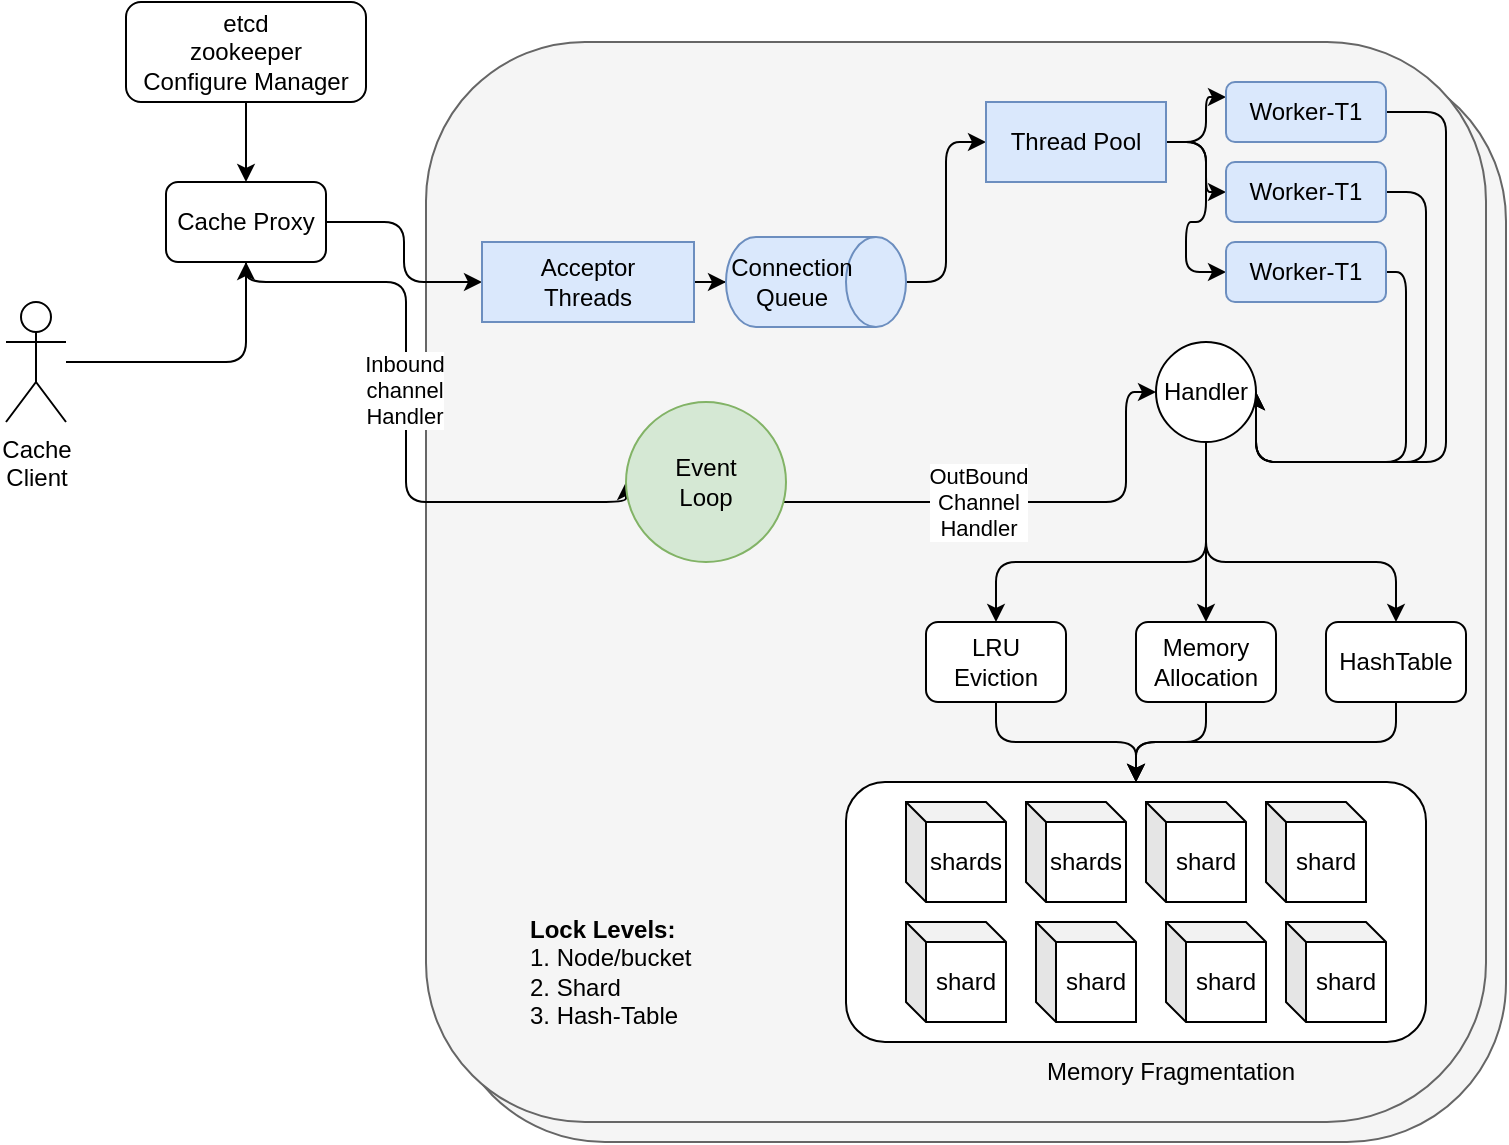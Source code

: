 <mxfile version="17.2.4" type="device"><diagram id="_FFwBRwvZ9LRFevQBZUo" name="Page-1"><mxGraphModel dx="946" dy="619" grid="1" gridSize="10" guides="1" tooltips="1" connect="1" arrows="1" fold="1" page="1" pageScale="1" pageWidth="827" pageHeight="1169" math="0" shadow="0"><root><mxCell id="0"/><mxCell id="1" parent="0"/><mxCell id="JjwRbn1naE9I7cZvmUKo-53" value="" style="rounded=1;whiteSpace=wrap;html=1;fillColor=#f5f5f5;fontColor=#333333;strokeColor=#666666;" vertex="1" parent="1"><mxGeometry x="290" y="70" width="530" height="540" as="geometry"/></mxCell><mxCell id="JjwRbn1naE9I7cZvmUKo-52" value="" style="rounded=1;whiteSpace=wrap;html=1;fillColor=#f5f5f5;fontColor=#333333;strokeColor=#666666;" vertex="1" parent="1"><mxGeometry x="280" y="60" width="530" height="540" as="geometry"/></mxCell><mxCell id="JjwRbn1naE9I7cZvmUKo-39" value="" style="rounded=1;whiteSpace=wrap;html=1;" vertex="1" parent="1"><mxGeometry x="490" y="430" width="290" height="130" as="geometry"/></mxCell><mxCell id="JjwRbn1naE9I7cZvmUKo-6" style="edgeStyle=orthogonalEdgeStyle;rounded=1;orthogonalLoop=1;jettySize=auto;html=1;" edge="1" parent="1" source="JjwRbn1naE9I7cZvmUKo-1" target="JjwRbn1naE9I7cZvmUKo-2"><mxGeometry relative="1" as="geometry"/></mxCell><mxCell id="JjwRbn1naE9I7cZvmUKo-1" value="Cache&lt;br&gt;Client" style="shape=umlActor;verticalLabelPosition=bottom;verticalAlign=top;html=1;outlineConnect=0;" vertex="1" parent="1"><mxGeometry x="70" y="190" width="30" height="60" as="geometry"/></mxCell><mxCell id="JjwRbn1naE9I7cZvmUKo-11" style="edgeStyle=orthogonalEdgeStyle;rounded=1;orthogonalLoop=1;jettySize=auto;html=1;entryX=0;entryY=0.5;entryDx=0;entryDy=0;" edge="1" parent="1" source="JjwRbn1naE9I7cZvmUKo-2" target="JjwRbn1naE9I7cZvmUKo-8"><mxGeometry relative="1" as="geometry"/></mxCell><mxCell id="JjwRbn1naE9I7cZvmUKo-15" style="edgeStyle=orthogonalEdgeStyle;rounded=1;orthogonalLoop=1;jettySize=auto;html=1;entryX=0;entryY=0.5;entryDx=0;entryDy=0;" edge="1" parent="1" source="JjwRbn1naE9I7cZvmUKo-2" target="JjwRbn1naE9I7cZvmUKo-14"><mxGeometry relative="1" as="geometry"><Array as="points"><mxPoint x="270" y="180"/><mxPoint x="270" y="290"/></Array></mxGeometry></mxCell><mxCell id="JjwRbn1naE9I7cZvmUKo-16" value="Inbound&lt;br&gt;channel&lt;br&gt;Handler" style="edgeLabel;html=1;align=center;verticalAlign=middle;resizable=0;points=[];" vertex="1" connectable="0" parent="JjwRbn1naE9I7cZvmUKo-15"><mxGeometry x="-0.1" y="-1" relative="1" as="geometry"><mxPoint as="offset"/></mxGeometry></mxCell><mxCell id="JjwRbn1naE9I7cZvmUKo-2" value="Cache Proxy" style="rounded=1;whiteSpace=wrap;html=1;" vertex="1" parent="1"><mxGeometry x="150" y="130" width="80" height="40" as="geometry"/></mxCell><mxCell id="JjwRbn1naE9I7cZvmUKo-7" style="edgeStyle=orthogonalEdgeStyle;rounded=1;orthogonalLoop=1;jettySize=auto;html=1;entryX=0.5;entryY=0;entryDx=0;entryDy=0;" edge="1" parent="1" source="JjwRbn1naE9I7cZvmUKo-3" target="JjwRbn1naE9I7cZvmUKo-2"><mxGeometry relative="1" as="geometry"/></mxCell><mxCell id="JjwRbn1naE9I7cZvmUKo-3" value="etcd&lt;br&gt;zookeeper&lt;br&gt;Configure Manager" style="rounded=1;whiteSpace=wrap;html=1;" vertex="1" parent="1"><mxGeometry x="130" y="40" width="120" height="50" as="geometry"/></mxCell><mxCell id="JjwRbn1naE9I7cZvmUKo-12" style="edgeStyle=orthogonalEdgeStyle;rounded=1;orthogonalLoop=1;jettySize=auto;html=1;" edge="1" parent="1" source="JjwRbn1naE9I7cZvmUKo-8" target="JjwRbn1naE9I7cZvmUKo-9"><mxGeometry relative="1" as="geometry"/></mxCell><mxCell id="JjwRbn1naE9I7cZvmUKo-8" value="Acceptor&lt;br&gt;Threads" style="rounded=0;whiteSpace=wrap;html=1;fillColor=#dae8fc;strokeColor=#6c8ebf;" vertex="1" parent="1"><mxGeometry x="308" y="160" width="106" height="40" as="geometry"/></mxCell><mxCell id="JjwRbn1naE9I7cZvmUKo-13" style="edgeStyle=orthogonalEdgeStyle;rounded=1;orthogonalLoop=1;jettySize=auto;html=1;entryX=0;entryY=0.5;entryDx=0;entryDy=0;" edge="1" parent="1" source="JjwRbn1naE9I7cZvmUKo-9" target="JjwRbn1naE9I7cZvmUKo-10"><mxGeometry relative="1" as="geometry"/></mxCell><mxCell id="JjwRbn1naE9I7cZvmUKo-9" value="Connection&lt;br&gt;Queue" style="shape=cylinder3;whiteSpace=wrap;html=1;boundedLbl=1;backgroundOutline=1;size=15;direction=south;fillColor=#dae8fc;strokeColor=#6c8ebf;" vertex="1" parent="1"><mxGeometry x="430" y="157.5" width="90" height="45" as="geometry"/></mxCell><mxCell id="JjwRbn1naE9I7cZvmUKo-23" style="edgeStyle=orthogonalEdgeStyle;rounded=1;orthogonalLoop=1;jettySize=auto;html=1;entryX=0;entryY=0.25;entryDx=0;entryDy=0;" edge="1" parent="1" source="JjwRbn1naE9I7cZvmUKo-10" target="JjwRbn1naE9I7cZvmUKo-20"><mxGeometry relative="1" as="geometry"/></mxCell><mxCell id="JjwRbn1naE9I7cZvmUKo-24" style="edgeStyle=orthogonalEdgeStyle;rounded=1;orthogonalLoop=1;jettySize=auto;html=1;entryX=0;entryY=0.5;entryDx=0;entryDy=0;" edge="1" parent="1" source="JjwRbn1naE9I7cZvmUKo-10" target="JjwRbn1naE9I7cZvmUKo-21"><mxGeometry relative="1" as="geometry"/></mxCell><mxCell id="JjwRbn1naE9I7cZvmUKo-25" style="edgeStyle=orthogonalEdgeStyle;rounded=1;orthogonalLoop=1;jettySize=auto;html=1;entryX=0;entryY=0.5;entryDx=0;entryDy=0;" edge="1" parent="1" source="JjwRbn1naE9I7cZvmUKo-10" target="JjwRbn1naE9I7cZvmUKo-22"><mxGeometry relative="1" as="geometry"/></mxCell><mxCell id="JjwRbn1naE9I7cZvmUKo-10" value="Thread Pool" style="rounded=0;whiteSpace=wrap;html=1;fillColor=#dae8fc;strokeColor=#6c8ebf;" vertex="1" parent="1"><mxGeometry x="560" y="90" width="90" height="40" as="geometry"/></mxCell><mxCell id="JjwRbn1naE9I7cZvmUKo-17" style="edgeStyle=orthogonalEdgeStyle;rounded=1;orthogonalLoop=1;jettySize=auto;html=1;entryX=0;entryY=0.5;entryDx=0;entryDy=0;" edge="1" parent="1" source="JjwRbn1naE9I7cZvmUKo-14" target="JjwRbn1naE9I7cZvmUKo-40"><mxGeometry relative="1" as="geometry"><mxPoint x="710" y="290" as="targetPoint"/><Array as="points"><mxPoint x="630" y="290"/></Array></mxGeometry></mxCell><mxCell id="JjwRbn1naE9I7cZvmUKo-19" value="OutBound&lt;br&gt;Channel&lt;br&gt;Handler" style="edgeLabel;html=1;align=center;verticalAlign=middle;resizable=0;points=[];" vertex="1" connectable="0" parent="JjwRbn1naE9I7cZvmUKo-17"><mxGeometry x="-0.333" relative="1" as="geometry"><mxPoint x="17" as="offset"/></mxGeometry></mxCell><mxCell id="JjwRbn1naE9I7cZvmUKo-14" value="Event&lt;br&gt;Loop" style="ellipse;whiteSpace=wrap;html=1;aspect=fixed;fillColor=#d5e8d4;strokeColor=#82b366;" vertex="1" parent="1"><mxGeometry x="380" y="240" width="80" height="80" as="geometry"/></mxCell><mxCell id="JjwRbn1naE9I7cZvmUKo-42" style="edgeStyle=orthogonalEdgeStyle;rounded=1;orthogonalLoop=1;jettySize=auto;html=1;entryX=1;entryY=0.5;entryDx=0;entryDy=0;" edge="1" parent="1" source="JjwRbn1naE9I7cZvmUKo-20" target="JjwRbn1naE9I7cZvmUKo-40"><mxGeometry relative="1" as="geometry"><Array as="points"><mxPoint x="790" y="95"/><mxPoint x="790" y="270"/></Array></mxGeometry></mxCell><mxCell id="JjwRbn1naE9I7cZvmUKo-20" value="Worker-T1" style="rounded=1;whiteSpace=wrap;html=1;fillColor=#dae8fc;strokeColor=#6c8ebf;" vertex="1" parent="1"><mxGeometry x="680" y="80" width="80" height="30" as="geometry"/></mxCell><mxCell id="JjwRbn1naE9I7cZvmUKo-43" style="edgeStyle=orthogonalEdgeStyle;rounded=1;orthogonalLoop=1;jettySize=auto;html=1;entryX=1;entryY=0.5;entryDx=0;entryDy=0;" edge="1" parent="1" source="JjwRbn1naE9I7cZvmUKo-21" target="JjwRbn1naE9I7cZvmUKo-40"><mxGeometry relative="1" as="geometry"><Array as="points"><mxPoint x="780" y="135"/><mxPoint x="780" y="270"/></Array></mxGeometry></mxCell><mxCell id="JjwRbn1naE9I7cZvmUKo-21" value="Worker-T1" style="rounded=1;whiteSpace=wrap;html=1;fillColor=#dae8fc;strokeColor=#6c8ebf;" vertex="1" parent="1"><mxGeometry x="680" y="120" width="80" height="30" as="geometry"/></mxCell><mxCell id="JjwRbn1naE9I7cZvmUKo-44" style="edgeStyle=orthogonalEdgeStyle;rounded=1;orthogonalLoop=1;jettySize=auto;html=1;entryX=1;entryY=0.5;entryDx=0;entryDy=0;" edge="1" parent="1" source="JjwRbn1naE9I7cZvmUKo-22" target="JjwRbn1naE9I7cZvmUKo-40"><mxGeometry relative="1" as="geometry"><Array as="points"><mxPoint x="770" y="175"/><mxPoint x="770" y="270"/></Array></mxGeometry></mxCell><mxCell id="JjwRbn1naE9I7cZvmUKo-22" value="Worker-T1" style="rounded=1;whiteSpace=wrap;html=1;fillColor=#dae8fc;strokeColor=#6c8ebf;" vertex="1" parent="1"><mxGeometry x="680" y="160" width="80" height="30" as="geometry"/></mxCell><mxCell id="JjwRbn1naE9I7cZvmUKo-50" style="edgeStyle=orthogonalEdgeStyle;rounded=1;orthogonalLoop=1;jettySize=auto;html=1;" edge="1" parent="1" source="JjwRbn1naE9I7cZvmUKo-28" target="JjwRbn1naE9I7cZvmUKo-39"><mxGeometry relative="1" as="geometry"/></mxCell><mxCell id="JjwRbn1naE9I7cZvmUKo-28" value="Memory&lt;br&gt;Allocation" style="rounded=1;whiteSpace=wrap;html=1;" vertex="1" parent="1"><mxGeometry x="635" y="350" width="70" height="40" as="geometry"/></mxCell><mxCell id="JjwRbn1naE9I7cZvmUKo-48" style="edgeStyle=orthogonalEdgeStyle;rounded=1;orthogonalLoop=1;jettySize=auto;html=1;" edge="1" parent="1" source="JjwRbn1naE9I7cZvmUKo-29" target="JjwRbn1naE9I7cZvmUKo-39"><mxGeometry relative="1" as="geometry"><Array as="points"><mxPoint x="565" y="410"/><mxPoint x="635" y="410"/></Array></mxGeometry></mxCell><mxCell id="JjwRbn1naE9I7cZvmUKo-29" value="LRU&lt;br&gt;Eviction" style="rounded=1;whiteSpace=wrap;html=1;" vertex="1" parent="1"><mxGeometry x="530" y="350" width="70" height="40" as="geometry"/></mxCell><mxCell id="JjwRbn1naE9I7cZvmUKo-51" style="edgeStyle=orthogonalEdgeStyle;rounded=1;orthogonalLoop=1;jettySize=auto;html=1;entryX=0.5;entryY=0;entryDx=0;entryDy=0;" edge="1" parent="1" source="JjwRbn1naE9I7cZvmUKo-30" target="JjwRbn1naE9I7cZvmUKo-39"><mxGeometry relative="1" as="geometry"/></mxCell><mxCell id="JjwRbn1naE9I7cZvmUKo-30" value="HashTable" style="rounded=1;whiteSpace=wrap;html=1;" vertex="1" parent="1"><mxGeometry x="730" y="350" width="70" height="40" as="geometry"/></mxCell><mxCell id="JjwRbn1naE9I7cZvmUKo-31" value="shards" style="shape=cube;whiteSpace=wrap;html=1;boundedLbl=1;backgroundOutline=1;darkOpacity=0.05;darkOpacity2=0.1;size=10;" vertex="1" parent="1"><mxGeometry x="520" y="440" width="50" height="50" as="geometry"/></mxCell><mxCell id="JjwRbn1naE9I7cZvmUKo-32" value="shards" style="shape=cube;whiteSpace=wrap;html=1;boundedLbl=1;backgroundOutline=1;darkOpacity=0.05;darkOpacity2=0.1;size=10;" vertex="1" parent="1"><mxGeometry x="580" y="440" width="50" height="50" as="geometry"/></mxCell><mxCell id="JjwRbn1naE9I7cZvmUKo-33" value="shard" style="shape=cube;whiteSpace=wrap;html=1;boundedLbl=1;backgroundOutline=1;darkOpacity=0.05;darkOpacity2=0.1;size=10;" vertex="1" parent="1"><mxGeometry x="640" y="440" width="50" height="50" as="geometry"/></mxCell><mxCell id="JjwRbn1naE9I7cZvmUKo-34" value="shard" style="shape=cube;whiteSpace=wrap;html=1;boundedLbl=1;backgroundOutline=1;darkOpacity=0.05;darkOpacity2=0.1;size=10;" vertex="1" parent="1"><mxGeometry x="700" y="440" width="50" height="50" as="geometry"/></mxCell><mxCell id="JjwRbn1naE9I7cZvmUKo-35" value="shard" style="shape=cube;whiteSpace=wrap;html=1;boundedLbl=1;backgroundOutline=1;darkOpacity=0.05;darkOpacity2=0.1;size=10;" vertex="1" parent="1"><mxGeometry x="520" y="500" width="50" height="50" as="geometry"/></mxCell><mxCell id="JjwRbn1naE9I7cZvmUKo-36" value="shard" style="shape=cube;whiteSpace=wrap;html=1;boundedLbl=1;backgroundOutline=1;darkOpacity=0.05;darkOpacity2=0.1;size=10;" vertex="1" parent="1"><mxGeometry x="585" y="500" width="50" height="50" as="geometry"/></mxCell><mxCell id="JjwRbn1naE9I7cZvmUKo-37" value="shard" style="shape=cube;whiteSpace=wrap;html=1;boundedLbl=1;backgroundOutline=1;darkOpacity=0.05;darkOpacity2=0.1;size=10;" vertex="1" parent="1"><mxGeometry x="650" y="500" width="50" height="50" as="geometry"/></mxCell><mxCell id="JjwRbn1naE9I7cZvmUKo-38" value="shard" style="shape=cube;whiteSpace=wrap;html=1;boundedLbl=1;backgroundOutline=1;darkOpacity=0.05;darkOpacity2=0.1;size=10;" vertex="1" parent="1"><mxGeometry x="710" y="500" width="50" height="50" as="geometry"/></mxCell><mxCell id="JjwRbn1naE9I7cZvmUKo-45" style="edgeStyle=orthogonalEdgeStyle;rounded=1;orthogonalLoop=1;jettySize=auto;html=1;entryX=0.5;entryY=0;entryDx=0;entryDy=0;" edge="1" parent="1" source="JjwRbn1naE9I7cZvmUKo-40" target="JjwRbn1naE9I7cZvmUKo-30"><mxGeometry relative="1" as="geometry"><Array as="points"><mxPoint x="670" y="320"/><mxPoint x="765" y="320"/></Array></mxGeometry></mxCell><mxCell id="JjwRbn1naE9I7cZvmUKo-46" style="edgeStyle=orthogonalEdgeStyle;rounded=1;orthogonalLoop=1;jettySize=auto;html=1;" edge="1" parent="1" source="JjwRbn1naE9I7cZvmUKo-40" target="JjwRbn1naE9I7cZvmUKo-29"><mxGeometry relative="1" as="geometry"><Array as="points"><mxPoint x="670" y="320"/><mxPoint x="565" y="320"/></Array></mxGeometry></mxCell><mxCell id="JjwRbn1naE9I7cZvmUKo-47" style="edgeStyle=orthogonalEdgeStyle;rounded=1;orthogonalLoop=1;jettySize=auto;html=1;entryX=0.5;entryY=0;entryDx=0;entryDy=0;" edge="1" parent="1" source="JjwRbn1naE9I7cZvmUKo-40" target="JjwRbn1naE9I7cZvmUKo-28"><mxGeometry relative="1" as="geometry"/></mxCell><mxCell id="JjwRbn1naE9I7cZvmUKo-40" value="Handler" style="ellipse;whiteSpace=wrap;html=1;aspect=fixed;" vertex="1" parent="1"><mxGeometry x="645" y="210" width="50" height="50" as="geometry"/></mxCell><mxCell id="JjwRbn1naE9I7cZvmUKo-54" value="&lt;b&gt;Lock Levels:&lt;/b&gt;&lt;br&gt;1. Node/bucket&lt;br&gt;2. Shard&lt;br&gt;3. Hash-Table" style="text;html=1;strokeColor=none;fillColor=none;align=left;verticalAlign=middle;whiteSpace=wrap;rounded=0;" vertex="1" parent="1"><mxGeometry x="330" y="490" width="100" height="70" as="geometry"/></mxCell><mxCell id="JjwRbn1naE9I7cZvmUKo-55" value="Memory Fragmentation" style="text;html=1;strokeColor=none;fillColor=none;align=center;verticalAlign=middle;whiteSpace=wrap;rounded=0;" vertex="1" parent="1"><mxGeometry x="575" y="570" width="155" height="10" as="geometry"/></mxCell></root></mxGraphModel></diagram></mxfile>